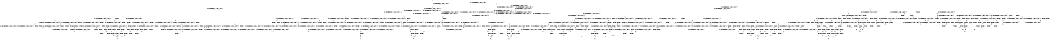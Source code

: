 digraph BCG {
size = "7, 10.5";
center = TRUE;
node [shape = circle];
0 [peripheries = 2];
0 -> 1 [label = "EX !0 !ATOMIC_EXCH_BRANCH (1, +1, TRUE, +0, 2, TRUE) !{}"];
0 -> 2 [label = "EX !2 !ATOMIC_EXCH_BRANCH (1, +0, FALSE, +0, 1, TRUE) !{}"];
0 -> 3 [label = "EX !1 !ATOMIC_EXCH_BRANCH (1, +0, FALSE, +0, 1, TRUE) !{}"];
1 -> 4 [label = "EX !2 !ATOMIC_EXCH_BRANCH (1, +0, FALSE, +0, 1, FALSE) !{0}"];
1 -> 5 [label = "EX !1 !ATOMIC_EXCH_BRANCH (1, +0, FALSE, +0, 1, FALSE) !{0}"];
1 -> 6 [label = "TERMINATE !0"];
2 -> 7 [label = "EX !2 !ATOMIC_EXCH_BRANCH (1, +0, FALSE, +0, 1, TRUE) !{0, 1, 2}"];
2 -> 8 [label = "EX !0 !ATOMIC_EXCH_BRANCH (1, +1, TRUE, +0, 2, TRUE) !{0, 1, 2}"];
2 -> 9 [label = "EX !1 !ATOMIC_EXCH_BRANCH (1, +0, FALSE, +0, 1, TRUE) !{0, 1, 2}"];
2 -> 10 [label = "EX !0 !ATOMIC_EXCH_BRANCH (1, +1, TRUE, +0, 2, TRUE) !{0, 1, 2}"];
3 -> 11 [label = "EX !1 !ATOMIC_EXCH_BRANCH (1, +0, FALSE, +0, 1, TRUE) !{0, 1}"];
3 -> 12 [label = "EX !0 !ATOMIC_EXCH_BRANCH (1, +1, TRUE, +0, 2, TRUE) !{0, 1}"];
3 -> 13 [label = "EX !2 !ATOMIC_EXCH_BRANCH (1, +0, FALSE, +0, 1, TRUE) !{0, 1}"];
3 -> 14 [label = "EX !0 !ATOMIC_EXCH_BRANCH (1, +1, TRUE, +0, 2, TRUE) !{0, 1}"];
4 -> 15 [label = "EX !1 !ATOMIC_EXCH_BRANCH (1, +0, FALSE, +0, 1, FALSE) !{0, 1, 2}"];
4 -> 16 [label = "TERMINATE !0"];
4 -> 17 [label = "TERMINATE !2"];
5 -> 18 [label = "EX !2 !ATOMIC_EXCH_BRANCH (1, +0, FALSE, +0, 1, FALSE) !{0, 1}"];
5 -> 19 [label = "TERMINATE !0"];
5 -> 20 [label = "TERMINATE !1"];
6 -> 21 [label = "EX !2 !ATOMIC_EXCH_BRANCH (1, +0, FALSE, +0, 1, FALSE) !{}"];
6 -> 22 [label = "EX !1 !ATOMIC_EXCH_BRANCH (1, +0, FALSE, +0, 1, FALSE) !{}"];
7 -> 7 [label = "EX !2 !ATOMIC_EXCH_BRANCH (1, +0, FALSE, +0, 1, TRUE) !{0, 1, 2}"];
7 -> 8 [label = "EX !0 !ATOMIC_EXCH_BRANCH (1, +1, TRUE, +0, 2, TRUE) !{0, 1, 2}"];
7 -> 9 [label = "EX !1 !ATOMIC_EXCH_BRANCH (1, +0, FALSE, +0, 1, TRUE) !{0, 1, 2}"];
7 -> 10 [label = "EX !0 !ATOMIC_EXCH_BRANCH (1, +1, TRUE, +0, 2, TRUE) !{0, 1, 2}"];
8 -> 23 [label = "EX !2 !ATOMIC_EXCH_BRANCH (1, +0, FALSE, +0, 1, FALSE) !{0, 1, 2}"];
8 -> 24 [label = "EX !1 !ATOMIC_EXCH_BRANCH (1, +0, FALSE, +0, 1, FALSE) !{0, 1, 2}"];
8 -> 25 [label = "TERMINATE !0"];
9 -> 9 [label = "EX !1 !ATOMIC_EXCH_BRANCH (1, +0, FALSE, +0, 1, TRUE) !{0, 1, 2}"];
9 -> 9 [label = "EX !2 !ATOMIC_EXCH_BRANCH (1, +0, FALSE, +0, 1, TRUE) !{0, 1, 2}"];
9 -> 26 [label = "EX !0 !ATOMIC_EXCH_BRANCH (1, +1, TRUE, +0, 2, TRUE) !{0, 1, 2}"];
9 -> 27 [label = "EX !0 !ATOMIC_EXCH_BRANCH (1, +1, TRUE, +0, 2, TRUE) !{0, 1, 2}"];
10 -> 28 [label = "EX !1 !ATOMIC_EXCH_BRANCH (1, +0, FALSE, +0, 1, FALSE) !{0, 1, 2}"];
10 -> 29 [label = "EX !2 !ATOMIC_EXCH_BRANCH (1, +0, FALSE, +0, 1, FALSE) !{0, 1, 2}"];
10 -> 30 [label = "EX !1 !ATOMIC_EXCH_BRANCH (1, +0, FALSE, +0, 1, FALSE) !{0, 1, 2}"];
10 -> 31 [label = "TERMINATE !0"];
11 -> 11 [label = "EX !1 !ATOMIC_EXCH_BRANCH (1, +0, FALSE, +0, 1, TRUE) !{0, 1}"];
11 -> 12 [label = "EX !0 !ATOMIC_EXCH_BRANCH (1, +1, TRUE, +0, 2, TRUE) !{0, 1}"];
11 -> 13 [label = "EX !2 !ATOMIC_EXCH_BRANCH (1, +0, FALSE, +0, 1, TRUE) !{0, 1}"];
11 -> 14 [label = "EX !0 !ATOMIC_EXCH_BRANCH (1, +1, TRUE, +0, 2, TRUE) !{0, 1}"];
12 -> 32 [label = "EX !1 !ATOMIC_EXCH_BRANCH (1, +0, FALSE, +0, 1, FALSE) !{0, 1}"];
12 -> 33 [label = "EX !2 !ATOMIC_EXCH_BRANCH (1, +0, FALSE, +0, 1, FALSE) !{0, 1}"];
12 -> 34 [label = "TERMINATE !0"];
13 -> 9 [label = "EX !1 !ATOMIC_EXCH_BRANCH (1, +0, FALSE, +0, 1, TRUE) !{0, 1, 2}"];
13 -> 9 [label = "EX !2 !ATOMIC_EXCH_BRANCH (1, +0, FALSE, +0, 1, TRUE) !{0, 1, 2}"];
13 -> 26 [label = "EX !0 !ATOMIC_EXCH_BRANCH (1, +1, TRUE, +0, 2, TRUE) !{0, 1, 2}"];
13 -> 27 [label = "EX !0 !ATOMIC_EXCH_BRANCH (1, +1, TRUE, +0, 2, TRUE) !{0, 1, 2}"];
14 -> 35 [label = "EX !1 !ATOMIC_EXCH_BRANCH (1, +0, FALSE, +0, 1, FALSE) !{0, 1}"];
14 -> 36 [label = "EX !1 !ATOMIC_EXCH_BRANCH (1, +0, FALSE, +0, 1, FALSE) !{0, 1}"];
14 -> 37 [label = "EX !2 !ATOMIC_EXCH_BRANCH (1, +0, FALSE, +0, 1, FALSE) !{0, 1}"];
14 -> 38 [label = "TERMINATE !0"];
15 -> 39 [label = "TERMINATE !0"];
15 -> 40 [label = "TERMINATE !2"];
15 -> 41 [label = "TERMINATE !1"];
16 -> 42 [label = "EX !1 !ATOMIC_EXCH_BRANCH (1, +0, FALSE, +0, 1, FALSE) !{1, 2}"];
16 -> 43 [label = "TERMINATE !2"];
16 -> 44 [label = "EX !1 !ATOMIC_EXCH_BRANCH (1, +0, FALSE, +0, 1, FALSE) !{1, 2}"];
17 -> 45 [label = "EX !1 !ATOMIC_EXCH_BRANCH (1, +0, FALSE, +0, 1, FALSE) !{0, 1}"];
17 -> 46 [label = "TERMINATE !0"];
18 -> 39 [label = "TERMINATE !0"];
18 -> 40 [label = "TERMINATE !2"];
18 -> 41 [label = "TERMINATE !1"];
19 -> 47 [label = "EX !2 !ATOMIC_EXCH_BRANCH (1, +0, FALSE, +0, 1, FALSE) !{1}"];
19 -> 48 [label = "TERMINATE !1"];
20 -> 49 [label = "EX !2 !ATOMIC_EXCH_BRANCH (1, +0, FALSE, +0, 1, FALSE) !{0}"];
20 -> 50 [label = "TERMINATE !0"];
21 -> 42 [label = "EX !1 !ATOMIC_EXCH_BRANCH (1, +0, FALSE, +0, 1, FALSE) !{1, 2}"];
21 -> 43 [label = "TERMINATE !2"];
21 -> 44 [label = "EX !1 !ATOMIC_EXCH_BRANCH (1, +0, FALSE, +0, 1, FALSE) !{1, 2}"];
22 -> 47 [label = "EX !2 !ATOMIC_EXCH_BRANCH (1, +0, FALSE, +0, 1, FALSE) !{1}"];
22 -> 48 [label = "TERMINATE !1"];
23 -> 15 [label = "EX !1 !ATOMIC_EXCH_BRANCH (1, +0, FALSE, +0, 1, FALSE) !{0, 1, 2}"];
23 -> 16 [label = "TERMINATE !0"];
23 -> 17 [label = "TERMINATE !2"];
24 -> 15 [label = "EX !2 !ATOMIC_EXCH_BRANCH (1, +0, FALSE, +0, 1, FALSE) !{0, 1, 2}"];
24 -> 51 [label = "TERMINATE !0"];
24 -> 52 [label = "TERMINATE !1"];
25 -> 53 [label = "EX !2 !ATOMIC_EXCH_BRANCH (1, +0, FALSE, +0, 1, FALSE) !{1, 2}"];
25 -> 54 [label = "EX !1 !ATOMIC_EXCH_BRANCH (1, +0, FALSE, +0, 1, FALSE) !{1, 2}"];
25 -> 55 [label = "EX !1 !ATOMIC_EXCH_BRANCH (1, +0, FALSE, +0, 1, FALSE) !{1, 2}"];
26 -> 24 [label = "EX !1 !ATOMIC_EXCH_BRANCH (1, +0, FALSE, +0, 1, FALSE) !{0, 1, 2}"];
26 -> 56 [label = "EX !2 !ATOMIC_EXCH_BRANCH (1, +0, FALSE, +0, 1, FALSE) !{0, 1, 2}"];
26 -> 57 [label = "TERMINATE !0"];
27 -> 28 [label = "EX !1 !ATOMIC_EXCH_BRANCH (1, +0, FALSE, +0, 1, FALSE) !{0, 1, 2}"];
27 -> 30 [label = "EX !1 !ATOMIC_EXCH_BRANCH (1, +0, FALSE, +0, 1, FALSE) !{0, 1, 2}"];
27 -> 58 [label = "EX !2 !ATOMIC_EXCH_BRANCH (1, +0, FALSE, +0, 1, FALSE) !{0, 1, 2}"];
27 -> 59 [label = "TERMINATE !0"];
28 -> 60 [label = "EX !2 !ATOMIC_EXCH_BRANCH (1, +0, FALSE, +0, 1, FALSE) !{0, 1, 2}"];
28 -> 61 [label = "EX !2 !ATOMIC_EXCH_BRANCH (1, +0, FALSE, +0, 1, FALSE) !{0, 1, 2}"];
28 -> 62 [label = "TERMINATE !0"];
28 -> 63 [label = "TERMINATE !1"];
29 -> 61 [label = "EX !1 !ATOMIC_EXCH_BRANCH (1, +0, FALSE, +0, 1, FALSE) !{0, 1, 2}"];
29 -> 64 [label = "EX !1 !ATOMIC_EXCH_BRANCH (1, +0, FALSE, +0, 1, FALSE) !{0, 1, 2}"];
29 -> 65 [label = "TERMINATE !0"];
29 -> 66 [label = "TERMINATE !2"];
30 -> 64 [label = "EX !2 !ATOMIC_EXCH_BRANCH (1, +0, FALSE, +0, 1, FALSE) !{0, 1, 2}"];
30 -> 67 [label = "TERMINATE !0"];
30 -> 68 [label = "TERMINATE !1"];
31 -> 69 [label = "EX !2 !ATOMIC_EXCH_BRANCH (1, +0, FALSE, +0, 1, FALSE) !{1, 2}"];
31 -> 70 [label = "EX !1 !ATOMIC_EXCH_BRANCH (1, +0, FALSE, +0, 1, FALSE) !{1, 2}"];
32 -> 18 [label = "EX !2 !ATOMIC_EXCH_BRANCH (1, +0, FALSE, +0, 1, FALSE) !{0, 1}"];
32 -> 19 [label = "TERMINATE !0"];
32 -> 20 [label = "TERMINATE !1"];
33 -> 15 [label = "EX !1 !ATOMIC_EXCH_BRANCH (1, +0, FALSE, +0, 1, FALSE) !{0, 1, 2}"];
33 -> 71 [label = "TERMINATE !0"];
33 -> 72 [label = "TERMINATE !2"];
34 -> 73 [label = "EX !1 !ATOMIC_EXCH_BRANCH (1, +0, FALSE, +0, 1, FALSE) !{1}"];
34 -> 74 [label = "EX !2 !ATOMIC_EXCH_BRANCH (1, +0, FALSE, +0, 1, FALSE) !{1}"];
34 -> 75 [label = "EX !1 !ATOMIC_EXCH_BRANCH (1, +0, FALSE, +0, 1, FALSE) !{1}"];
35 -> 76 [label = "EX !2 !ATOMIC_EXCH_BRANCH (1, +0, FALSE, +0, 1, FALSE) !{0, 1}"];
35 -> 77 [label = "TERMINATE !0"];
35 -> 78 [label = "TERMINATE !1"];
36 -> 79 [label = "EX !2 !ATOMIC_EXCH_BRANCH (1, +0, FALSE, +0, 1, FALSE) !{0, 1}"];
36 -> 80 [label = "TERMINATE !0"];
36 -> 81 [label = "TERMINATE !1"];
37 -> 82 [label = "EX !1 !ATOMIC_EXCH_BRANCH (1, +0, FALSE, +0, 1, FALSE) !{0, 1, 2}"];
37 -> 83 [label = "TERMINATE !0"];
37 -> 84 [label = "TERMINATE !2"];
38 -> 85 [label = "EX !1 !ATOMIC_EXCH_BRANCH (1, +0, FALSE, +0, 1, FALSE) !{1}"];
38 -> 86 [label = "EX !2 !ATOMIC_EXCH_BRANCH (1, +0, FALSE, +0, 1, FALSE) !{1}"];
39 -> 87 [label = "TERMINATE !2"];
39 -> 88 [label = "TERMINATE !1"];
40 -> 89 [label = "TERMINATE !0"];
40 -> 90 [label = "TERMINATE !1"];
41 -> 91 [label = "TERMINATE !0"];
41 -> 92 [label = "TERMINATE !2"];
42 -> 87 [label = "TERMINATE !2"];
42 -> 88 [label = "TERMINATE !1"];
43 -> 93 [label = "EX !1 !ATOMIC_EXCH_BRANCH (1, +0, FALSE, +0, 1, FALSE) !{1}"];
43 -> 94 [label = "EX !1 !ATOMIC_EXCH_BRANCH (1, +0, FALSE, +0, 1, FALSE) !{1}"];
44 -> 95 [label = "TERMINATE !2"];
44 -> 96 [label = "TERMINATE !1"];
45 -> 89 [label = "TERMINATE !0"];
45 -> 90 [label = "TERMINATE !1"];
46 -> 93 [label = "EX !1 !ATOMIC_EXCH_BRANCH (1, +0, FALSE, +0, 1, FALSE) !{1}"];
46 -> 94 [label = "EX !1 !ATOMIC_EXCH_BRANCH (1, +0, FALSE, +0, 1, FALSE) !{1}"];
47 -> 87 [label = "TERMINATE !2"];
47 -> 88 [label = "TERMINATE !1"];
48 -> 97 [label = "EX !2 !ATOMIC_EXCH_BRANCH (1, +0, FALSE, +0, 1, FALSE) !{}"];
49 -> 91 [label = "TERMINATE !0"];
49 -> 92 [label = "TERMINATE !2"];
50 -> 97 [label = "EX !2 !ATOMIC_EXCH_BRANCH (1, +0, FALSE, +0, 1, FALSE) !{}"];
51 -> 42 [label = "EX !2 !ATOMIC_EXCH_BRANCH (1, +0, FALSE, +0, 1, FALSE) !{1, 2}"];
51 -> 98 [label = "TERMINATE !1"];
52 -> 99 [label = "EX !2 !ATOMIC_EXCH_BRANCH (1, +0, FALSE, +0, 1, FALSE) !{0, 2}"];
52 -> 100 [label = "TERMINATE !0"];
53 -> 42 [label = "EX !1 !ATOMIC_EXCH_BRANCH (1, +0, FALSE, +0, 1, FALSE) !{1, 2}"];
53 -> 43 [label = "TERMINATE !2"];
53 -> 44 [label = "EX !1 !ATOMIC_EXCH_BRANCH (1, +0, FALSE, +0, 1, FALSE) !{1, 2}"];
54 -> 42 [label = "EX !2 !ATOMIC_EXCH_BRANCH (1, +0, FALSE, +0, 1, FALSE) !{1, 2}"];
54 -> 98 [label = "TERMINATE !1"];
55 -> 101 [label = "EX !2 !ATOMIC_EXCH_BRANCH (1, +0, FALSE, +0, 1, FALSE) !{1, 2}"];
55 -> 44 [label = "EX !2 !ATOMIC_EXCH_BRANCH (1, +0, FALSE, +0, 1, FALSE) !{1, 2}"];
55 -> 102 [label = "TERMINATE !1"];
56 -> 15 [label = "EX !1 !ATOMIC_EXCH_BRANCH (1, +0, FALSE, +0, 1, FALSE) !{0, 1, 2}"];
56 -> 71 [label = "TERMINATE !0"];
56 -> 72 [label = "TERMINATE !2"];
57 -> 54 [label = "EX !1 !ATOMIC_EXCH_BRANCH (1, +0, FALSE, +0, 1, FALSE) !{1, 2}"];
57 -> 103 [label = "EX !2 !ATOMIC_EXCH_BRANCH (1, +0, FALSE, +0, 1, FALSE) !{1, 2}"];
57 -> 55 [label = "EX !1 !ATOMIC_EXCH_BRANCH (1, +0, FALSE, +0, 1, FALSE) !{1, 2}"];
58 -> 61 [label = "EX !1 !ATOMIC_EXCH_BRANCH (1, +0, FALSE, +0, 1, FALSE) !{0, 1, 2}"];
58 -> 64 [label = "EX !1 !ATOMIC_EXCH_BRANCH (1, +0, FALSE, +0, 1, FALSE) !{0, 1, 2}"];
58 -> 104 [label = "TERMINATE !0"];
58 -> 105 [label = "TERMINATE !2"];
59 -> 70 [label = "EX !1 !ATOMIC_EXCH_BRANCH (1, +0, FALSE, +0, 1, FALSE) !{1, 2}"];
59 -> 106 [label = "EX !2 !ATOMIC_EXCH_BRANCH (1, +0, FALSE, +0, 1, FALSE) !{1, 2}"];
60 -> 107 [label = "TERMINATE !0"];
60 -> 108 [label = "TERMINATE !2"];
60 -> 109 [label = "TERMINATE !1"];
61 -> 110 [label = "TERMINATE !0"];
61 -> 111 [label = "TERMINATE !2"];
61 -> 112 [label = "TERMINATE !1"];
62 -> 113 [label = "EX !2 !ATOMIC_EXCH_BRANCH (1, +0, FALSE, +0, 1, FALSE) !{1, 2}"];
62 -> 114 [label = "TERMINATE !1"];
63 -> 115 [label = "EX !2 !ATOMIC_EXCH_BRANCH (1, +0, FALSE, +0, 1, FALSE) !{0, 2}"];
63 -> 116 [label = "TERMINATE !0"];
64 -> 117 [label = "TERMINATE !0"];
64 -> 118 [label = "TERMINATE !2"];
64 -> 119 [label = "TERMINATE !1"];
65 -> 120 [label = "EX !1 !ATOMIC_EXCH_BRANCH (1, +0, FALSE, +0, 1, FALSE) !{1, 2}"];
65 -> 121 [label = "TERMINATE !2"];
66 -> 122 [label = "EX !1 !ATOMIC_EXCH_BRANCH (1, +0, FALSE, +0, 1, FALSE) !{0, 1}"];
66 -> 123 [label = "TERMINATE !0"];
67 -> 120 [label = "EX !2 !ATOMIC_EXCH_BRANCH (1, +0, FALSE, +0, 1, FALSE) !{1, 2}"];
67 -> 124 [label = "TERMINATE !1"];
68 -> 125 [label = "EX !2 !ATOMIC_EXCH_BRANCH (1, +0, FALSE, +0, 1, FALSE) !{0, 2}"];
68 -> 126 [label = "TERMINATE !0"];
69 -> 120 [label = "EX !1 !ATOMIC_EXCH_BRANCH (1, +0, FALSE, +0, 1, FALSE) !{1, 2}"];
69 -> 121 [label = "TERMINATE !2"];
70 -> 120 [label = "EX !2 !ATOMIC_EXCH_BRANCH (1, +0, FALSE, +0, 1, FALSE) !{1, 2}"];
70 -> 124 [label = "TERMINATE !1"];
71 -> 42 [label = "EX !1 !ATOMIC_EXCH_BRANCH (1, +0, FALSE, +0, 1, FALSE) !{1, 2}"];
71 -> 127 [label = "TERMINATE !2"];
71 -> 44 [label = "EX !1 !ATOMIC_EXCH_BRANCH (1, +0, FALSE, +0, 1, FALSE) !{1, 2}"];
72 -> 45 [label = "EX !1 !ATOMIC_EXCH_BRANCH (1, +0, FALSE, +0, 1, FALSE) !{0, 1}"];
72 -> 128 [label = "TERMINATE !0"];
73 -> 47 [label = "EX !2 !ATOMIC_EXCH_BRANCH (1, +0, FALSE, +0, 1, FALSE) !{1}"];
73 -> 48 [label = "TERMINATE !1"];
74 -> 42 [label = "EX !1 !ATOMIC_EXCH_BRANCH (1, +0, FALSE, +0, 1, FALSE) !{1, 2}"];
74 -> 127 [label = "TERMINATE !2"];
74 -> 44 [label = "EX !1 !ATOMIC_EXCH_BRANCH (1, +0, FALSE, +0, 1, FALSE) !{1, 2}"];
75 -> 129 [label = "EX !2 !ATOMIC_EXCH_BRANCH (1, +0, FALSE, +0, 1, FALSE) !{1}"];
75 -> 130 [label = "TERMINATE !1"];
76 -> 131 [label = "TERMINATE !0"];
76 -> 132 [label = "TERMINATE !2"];
76 -> 133 [label = "TERMINATE !1"];
77 -> 134 [label = "EX !2 !ATOMIC_EXCH_BRANCH (1, +0, FALSE, +0, 1, FALSE) !{1}"];
77 -> 135 [label = "TERMINATE !1"];
78 -> 136 [label = "EX !2 !ATOMIC_EXCH_BRANCH (1, +0, FALSE, +0, 1, FALSE) !{0}"];
78 -> 137 [label = "TERMINATE !0"];
79 -> 138 [label = "TERMINATE !0"];
79 -> 139 [label = "TERMINATE !2"];
79 -> 140 [label = "TERMINATE !1"];
80 -> 141 [label = "EX !2 !ATOMIC_EXCH_BRANCH (1, +0, FALSE, +0, 1, FALSE) !{1}"];
80 -> 142 [label = "TERMINATE !1"];
81 -> 143 [label = "EX !2 !ATOMIC_EXCH_BRANCH (1, +0, FALSE, +0, 1, FALSE) !{0}"];
81 -> 144 [label = "TERMINATE !0"];
82 -> 138 [label = "TERMINATE !0"];
82 -> 139 [label = "TERMINATE !2"];
82 -> 140 [label = "TERMINATE !1"];
83 -> 145 [label = "EX !1 !ATOMIC_EXCH_BRANCH (1, +0, FALSE, +0, 1, FALSE) !{1, 2}"];
83 -> 146 [label = "TERMINATE !2"];
84 -> 147 [label = "EX !1 !ATOMIC_EXCH_BRANCH (1, +0, FALSE, +0, 1, FALSE) !{0, 1}"];
84 -> 148 [label = "EX !1 !ATOMIC_EXCH_BRANCH (1, +0, FALSE, +0, 1, FALSE) !{0, 1}"];
84 -> 149 [label = "TERMINATE !0"];
85 -> 141 [label = "EX !2 !ATOMIC_EXCH_BRANCH (1, +0, FALSE, +0, 1, FALSE) !{1}"];
85 -> 142 [label = "TERMINATE !1"];
86 -> 145 [label = "EX !1 !ATOMIC_EXCH_BRANCH (1, +0, FALSE, +0, 1, FALSE) !{1, 2}"];
86 -> 146 [label = "TERMINATE !2"];
87 -> 150 [label = "TERMINATE !1"];
88 -> 151 [label = "TERMINATE !2"];
89 -> 150 [label = "TERMINATE !1"];
90 -> 152 [label = "TERMINATE !0"];
91 -> 151 [label = "TERMINATE !2"];
92 -> 152 [label = "TERMINATE !0"];
93 -> 150 [label = "TERMINATE !1"];
94 -> 153 [label = "TERMINATE !1"];
95 -> 154 [label = "TERMINATE !1"];
96 -> 155 [label = "TERMINATE !2"];
97 -> 151 [label = "TERMINATE !2"];
98 -> 156 [label = "EX !2 !ATOMIC_EXCH_BRANCH (1, +0, FALSE, +0, 1, FALSE) !{2}"];
98 -> 157 [label = "EX !2 !ATOMIC_EXCH_BRANCH (1, +0, FALSE, +0, 1, FALSE) !{2}"];
99 -> 91 [label = "TERMINATE !0"];
99 -> 92 [label = "TERMINATE !2"];
100 -> 156 [label = "EX !2 !ATOMIC_EXCH_BRANCH (1, +0, FALSE, +0, 1, FALSE) !{2}"];
100 -> 157 [label = "EX !2 !ATOMIC_EXCH_BRANCH (1, +0, FALSE, +0, 1, FALSE) !{2}"];
101 -> 158 [label = "TERMINATE !2"];
101 -> 159 [label = "TERMINATE !1"];
102 -> 160 [label = "EX !2 !ATOMIC_EXCH_BRANCH (1, +0, FALSE, +0, 1, FALSE) !{2}"];
103 -> 42 [label = "EX !1 !ATOMIC_EXCH_BRANCH (1, +0, FALSE, +0, 1, FALSE) !{1, 2}"];
103 -> 127 [label = "TERMINATE !2"];
103 -> 44 [label = "EX !1 !ATOMIC_EXCH_BRANCH (1, +0, FALSE, +0, 1, FALSE) !{1, 2}"];
104 -> 120 [label = "EX !1 !ATOMIC_EXCH_BRANCH (1, +0, FALSE, +0, 1, FALSE) !{1, 2}"];
104 -> 161 [label = "TERMINATE !2"];
105 -> 122 [label = "EX !1 !ATOMIC_EXCH_BRANCH (1, +0, FALSE, +0, 1, FALSE) !{0, 1}"];
105 -> 162 [label = "TERMINATE !0"];
106 -> 120 [label = "EX !1 !ATOMIC_EXCH_BRANCH (1, +0, FALSE, +0, 1, FALSE) !{1, 2}"];
106 -> 161 [label = "TERMINATE !2"];
107 -> 163 [label = "TERMINATE !2"];
107 -> 164 [label = "TERMINATE !1"];
108 -> 165 [label = "TERMINATE !0"];
108 -> 166 [label = "TERMINATE !1"];
109 -> 167 [label = "TERMINATE !0"];
109 -> 168 [label = "TERMINATE !2"];
110 -> 169 [label = "TERMINATE !2"];
110 -> 170 [label = "TERMINATE !1"];
111 -> 171 [label = "TERMINATE !0"];
111 -> 172 [label = "TERMINATE !1"];
112 -> 173 [label = "TERMINATE !0"];
112 -> 174 [label = "TERMINATE !2"];
113 -> 169 [label = "TERMINATE !2"];
113 -> 170 [label = "TERMINATE !1"];
114 -> 175 [label = "EX !2 !ATOMIC_EXCH_BRANCH (1, +0, FALSE, +0, 1, FALSE) !{2}"];
115 -> 173 [label = "TERMINATE !0"];
115 -> 174 [label = "TERMINATE !2"];
116 -> 175 [label = "EX !2 !ATOMIC_EXCH_BRANCH (1, +0, FALSE, +0, 1, FALSE) !{2}"];
117 -> 176 [label = "TERMINATE !2"];
117 -> 177 [label = "TERMINATE !1"];
118 -> 178 [label = "TERMINATE !0"];
118 -> 179 [label = "TERMINATE !1"];
119 -> 180 [label = "TERMINATE !0"];
119 -> 181 [label = "TERMINATE !2"];
120 -> 176 [label = "TERMINATE !2"];
120 -> 177 [label = "TERMINATE !1"];
121 -> 182 [label = "EX !1 !ATOMIC_EXCH_BRANCH (1, +0, FALSE, +0, 1, FALSE) !{1}"];
122 -> 178 [label = "TERMINATE !0"];
122 -> 179 [label = "TERMINATE !1"];
123 -> 182 [label = "EX !1 !ATOMIC_EXCH_BRANCH (1, +0, FALSE, +0, 1, FALSE) !{1}"];
124 -> 183 [label = "EX !2 !ATOMIC_EXCH_BRANCH (1, +0, FALSE, +0, 1, FALSE) !{2}"];
125 -> 180 [label = "TERMINATE !0"];
125 -> 181 [label = "TERMINATE !2"];
126 -> 183 [label = "EX !2 !ATOMIC_EXCH_BRANCH (1, +0, FALSE, +0, 1, FALSE) !{2}"];
127 -> 93 [label = "EX !1 !ATOMIC_EXCH_BRANCH (1, +0, FALSE, +0, 1, FALSE) !{1}"];
127 -> 94 [label = "EX !1 !ATOMIC_EXCH_BRANCH (1, +0, FALSE, +0, 1, FALSE) !{1}"];
128 -> 93 [label = "EX !1 !ATOMIC_EXCH_BRANCH (1, +0, FALSE, +0, 1, FALSE) !{1}"];
128 -> 94 [label = "EX !1 !ATOMIC_EXCH_BRANCH (1, +0, FALSE, +0, 1, FALSE) !{1}"];
129 -> 184 [label = "TERMINATE !2"];
129 -> 185 [label = "TERMINATE !1"];
130 -> 186 [label = "EX !2 !ATOMIC_EXCH_BRANCH (1, +0, FALSE, +0, 1, FALSE) !{}"];
131 -> 187 [label = "TERMINATE !2"];
131 -> 188 [label = "TERMINATE !1"];
132 -> 189 [label = "TERMINATE !0"];
132 -> 190 [label = "TERMINATE !1"];
133 -> 191 [label = "TERMINATE !0"];
133 -> 192 [label = "TERMINATE !2"];
134 -> 187 [label = "TERMINATE !2"];
134 -> 188 [label = "TERMINATE !1"];
135 -> 193 [label = "EX !2 !ATOMIC_EXCH_BRANCH (1, +0, FALSE, +0, 1, FALSE) !{}"];
136 -> 191 [label = "TERMINATE !0"];
136 -> 192 [label = "TERMINATE !2"];
137 -> 193 [label = "EX !2 !ATOMIC_EXCH_BRANCH (1, +0, FALSE, +0, 1, FALSE) !{}"];
138 -> 194 [label = "TERMINATE !2"];
138 -> 195 [label = "TERMINATE !1"];
139 -> 196 [label = "TERMINATE !0"];
139 -> 197 [label = "TERMINATE !1"];
140 -> 198 [label = "TERMINATE !0"];
140 -> 199 [label = "TERMINATE !2"];
141 -> 194 [label = "TERMINATE !2"];
141 -> 195 [label = "TERMINATE !1"];
142 -> 200 [label = "EX !2 !ATOMIC_EXCH_BRANCH (1, +0, FALSE, +0, 1, FALSE) !{}"];
143 -> 198 [label = "TERMINATE !0"];
143 -> 199 [label = "TERMINATE !2"];
144 -> 200 [label = "EX !2 !ATOMIC_EXCH_BRANCH (1, +0, FALSE, +0, 1, FALSE) !{}"];
145 -> 194 [label = "TERMINATE !2"];
145 -> 195 [label = "TERMINATE !1"];
146 -> 201 [label = "EX !1 !ATOMIC_EXCH_BRANCH (1, +0, FALSE, +0, 1, FALSE) !{1}"];
147 -> 189 [label = "TERMINATE !0"];
147 -> 190 [label = "TERMINATE !1"];
148 -> 196 [label = "TERMINATE !0"];
148 -> 197 [label = "TERMINATE !1"];
149 -> 201 [label = "EX !1 !ATOMIC_EXCH_BRANCH (1, +0, FALSE, +0, 1, FALSE) !{1}"];
150 -> 202 [label = "exit"];
151 -> 202 [label = "exit"];
152 -> 202 [label = "exit"];
153 -> 203 [label = "exit"];
154 -> 204 [label = "exit"];
155 -> 204 [label = "exit"];
156 -> 151 [label = "TERMINATE !2"];
157 -> 205 [label = "TERMINATE !2"];
158 -> 206 [label = "TERMINATE !1"];
159 -> 207 [label = "TERMINATE !2"];
160 -> 155 [label = "TERMINATE !2"];
161 -> 182 [label = "EX !1 !ATOMIC_EXCH_BRANCH (1, +0, FALSE, +0, 1, FALSE) !{1}"];
162 -> 182 [label = "EX !1 !ATOMIC_EXCH_BRANCH (1, +0, FALSE, +0, 1, FALSE) !{1}"];
163 -> 208 [label = "TERMINATE !1"];
164 -> 209 [label = "TERMINATE !2"];
165 -> 208 [label = "TERMINATE !1"];
166 -> 210 [label = "TERMINATE !0"];
167 -> 209 [label = "TERMINATE !2"];
168 -> 210 [label = "TERMINATE !0"];
169 -> 211 [label = "TERMINATE !1"];
170 -> 212 [label = "TERMINATE !2"];
171 -> 211 [label = "TERMINATE !1"];
172 -> 213 [label = "TERMINATE !0"];
173 -> 212 [label = "TERMINATE !2"];
174 -> 213 [label = "TERMINATE !0"];
175 -> 212 [label = "TERMINATE !2"];
176 -> 214 [label = "TERMINATE !1"];
177 -> 215 [label = "TERMINATE !2"];
178 -> 214 [label = "TERMINATE !1"];
179 -> 216 [label = "TERMINATE !0"];
180 -> 215 [label = "TERMINATE !2"];
181 -> 216 [label = "TERMINATE !0"];
182 -> 214 [label = "TERMINATE !1"];
183 -> 215 [label = "TERMINATE !2"];
184 -> 153 [label = "TERMINATE !1"];
185 -> 217 [label = "TERMINATE !2"];
186 -> 217 [label = "TERMINATE !2"];
187 -> 218 [label = "TERMINATE !1"];
188 -> 219 [label = "TERMINATE !2"];
189 -> 218 [label = "TERMINATE !1"];
190 -> 220 [label = "TERMINATE !0"];
191 -> 219 [label = "TERMINATE !2"];
192 -> 220 [label = "TERMINATE !0"];
193 -> 219 [label = "TERMINATE !2"];
194 -> 221 [label = "TERMINATE !1"];
195 -> 222 [label = "TERMINATE !2"];
196 -> 221 [label = "TERMINATE !1"];
197 -> 223 [label = "TERMINATE !0"];
198 -> 222 [label = "TERMINATE !2"];
199 -> 223 [label = "TERMINATE !0"];
200 -> 222 [label = "TERMINATE !2"];
201 -> 221 [label = "TERMINATE !1"];
205 -> 224 [label = "exit"];
206 -> 225 [label = "exit"];
207 -> 225 [label = "exit"];
208 -> 226 [label = "exit"];
209 -> 226 [label = "exit"];
210 -> 226 [label = "exit"];
211 -> 227 [label = "exit"];
212 -> 227 [label = "exit"];
213 -> 227 [label = "exit"];
214 -> 228 [label = "exit"];
215 -> 228 [label = "exit"];
216 -> 228 [label = "exit"];
217 -> 203 [label = "exit"];
218 -> 229 [label = "exit"];
219 -> 229 [label = "exit"];
220 -> 229 [label = "exit"];
221 -> 230 [label = "exit"];
222 -> 230 [label = "exit"];
223 -> 230 [label = "exit"];
}
